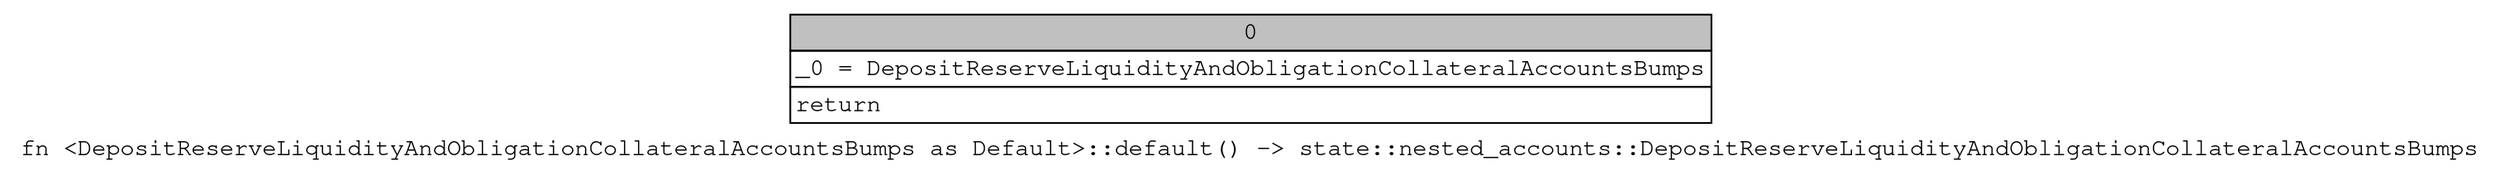 digraph Mir_0_7533 {
    graph [fontname="Courier, monospace"];
    node [fontname="Courier, monospace"];
    edge [fontname="Courier, monospace"];
    label=<fn &lt;DepositReserveLiquidityAndObligationCollateralAccountsBumps as Default&gt;::default() -&gt; state::nested_accounts::DepositReserveLiquidityAndObligationCollateralAccountsBumps<br align="left"/>>;
    bb0__0_7533 [shape="none", label=<<table border="0" cellborder="1" cellspacing="0"><tr><td bgcolor="gray" align="center" colspan="1">0</td></tr><tr><td align="left" balign="left">_0 = DepositReserveLiquidityAndObligationCollateralAccountsBumps<br/></td></tr><tr><td align="left">return</td></tr></table>>];
}

